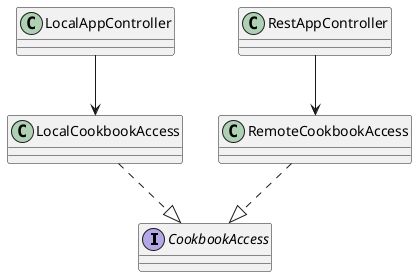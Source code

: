 @startuml controllers
interface CookbookAccess
class LocalCookbookAccess
class RemoteCookbookAccess
class LocalAppController
class RestAppController
LocalCookbookAccess ..|> CookbookAccess
RemoteCookbookAccess ..|> CookbookAccess
LocalAppController --> LocalCookbookAccess
RestAppController --> RemoteCookbookAccess
@enduml